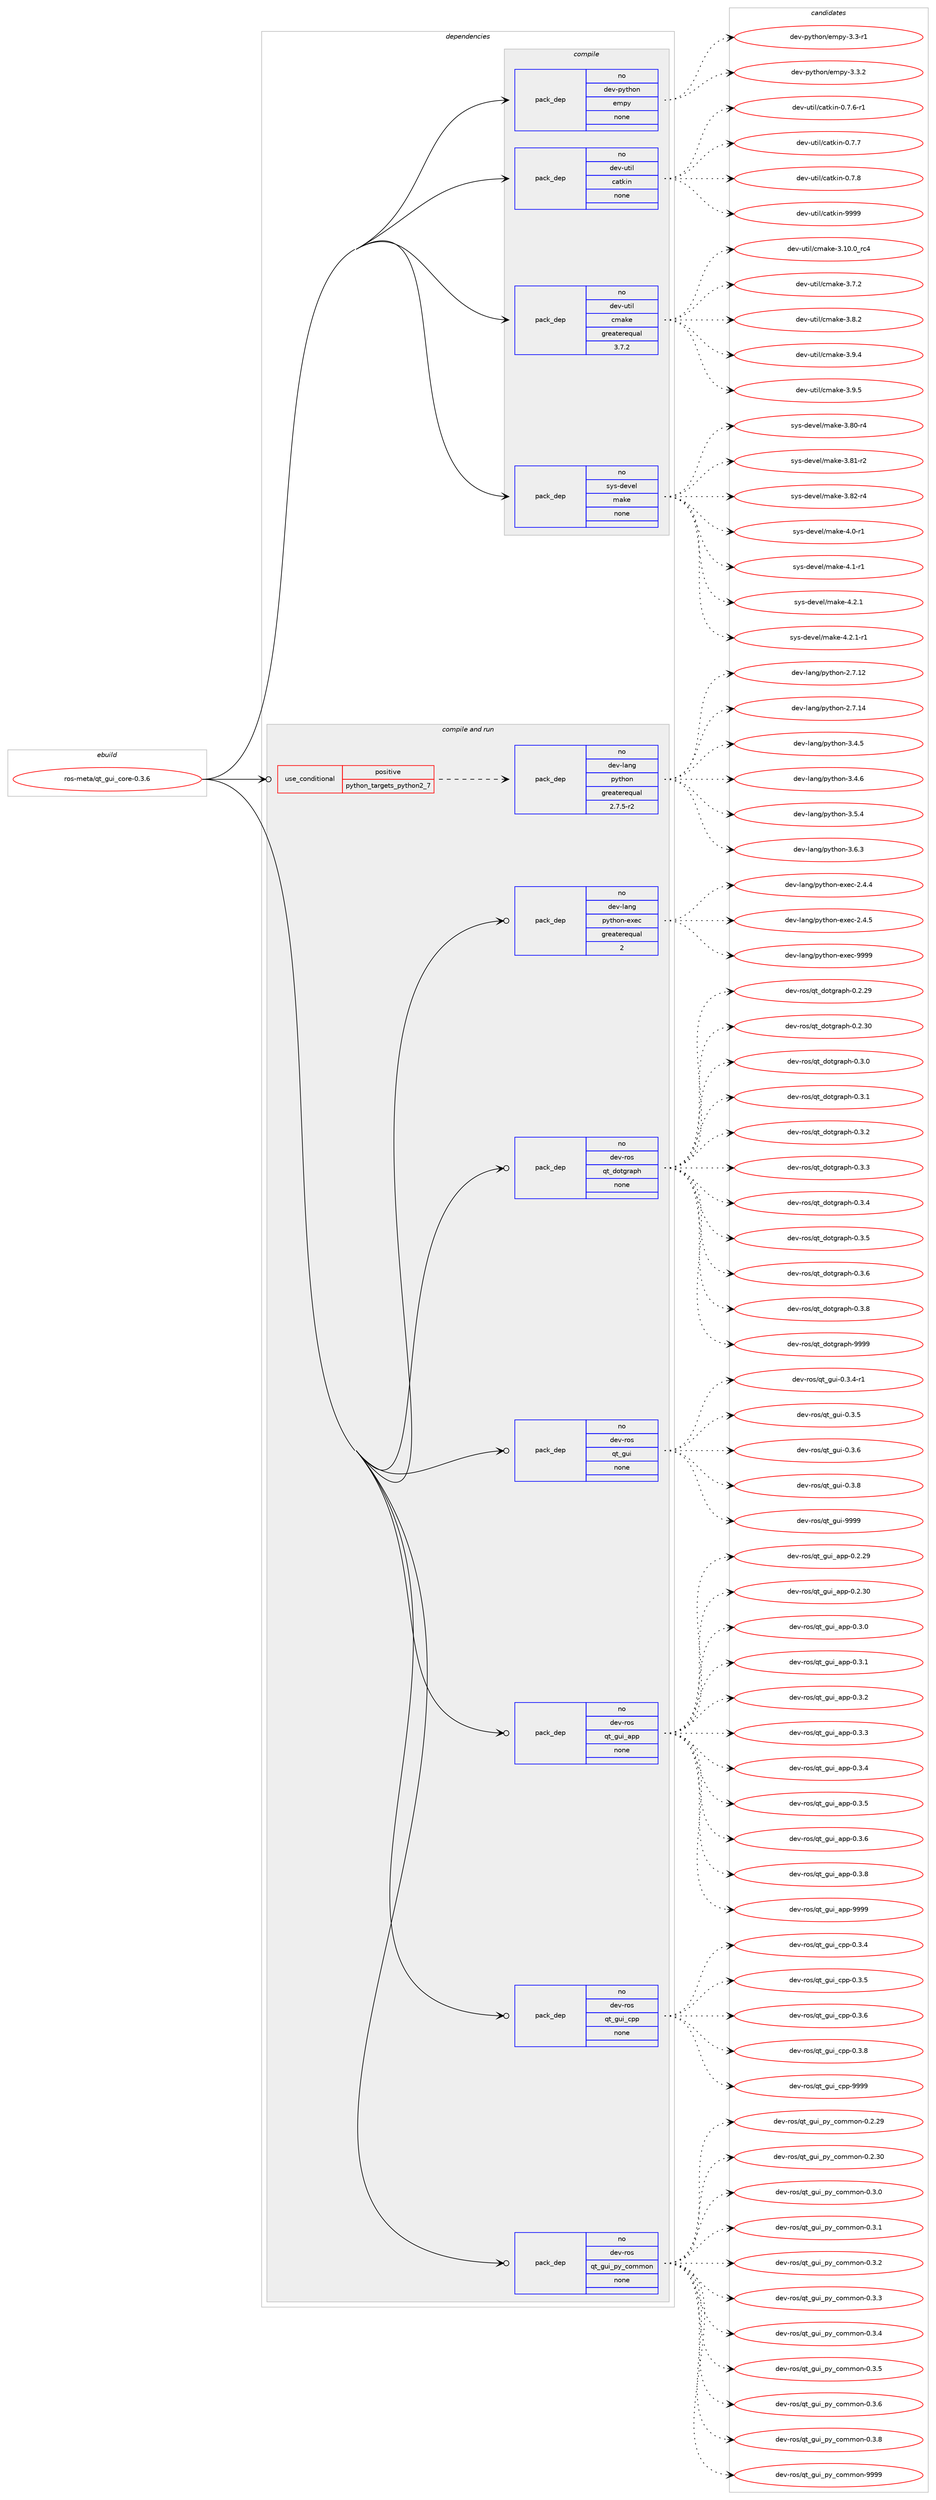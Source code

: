 digraph prolog {

# *************
# Graph options
# *************

newrank=true;
concentrate=true;
compound=true;
graph [rankdir=LR,fontname=Helvetica,fontsize=10,ranksep=1.5];#, ranksep=2.5, nodesep=0.2];
edge  [arrowhead=vee];
node  [fontname=Helvetica,fontsize=10];

# **********
# The ebuild
# **********

subgraph cluster_leftcol {
color=gray;
rank=same;
label=<<i>ebuild</i>>;
id [label="ros-meta/qt_gui_core-0.3.6", color=red, width=4, href="../ros-meta/qt_gui_core-0.3.6.svg"];
}

# ****************
# The dependencies
# ****************

subgraph cluster_midcol {
color=gray;
label=<<i>dependencies</i>>;
subgraph cluster_compile {
fillcolor="#eeeeee";
style=filled;
label=<<i>compile</i>>;
subgraph pack325482 {
dependency442161 [label=<<TABLE BORDER="0" CELLBORDER="1" CELLSPACING="0" CELLPADDING="4" WIDTH="220"><TR><TD ROWSPAN="6" CELLPADDING="30">pack_dep</TD></TR><TR><TD WIDTH="110">no</TD></TR><TR><TD>dev-python</TD></TR><TR><TD>empy</TD></TR><TR><TD>none</TD></TR><TR><TD></TD></TR></TABLE>>, shape=none, color=blue];
}
id:e -> dependency442161:w [weight=20,style="solid",arrowhead="vee"];
subgraph pack325483 {
dependency442162 [label=<<TABLE BORDER="0" CELLBORDER="1" CELLSPACING="0" CELLPADDING="4" WIDTH="220"><TR><TD ROWSPAN="6" CELLPADDING="30">pack_dep</TD></TR><TR><TD WIDTH="110">no</TD></TR><TR><TD>dev-util</TD></TR><TR><TD>catkin</TD></TR><TR><TD>none</TD></TR><TR><TD></TD></TR></TABLE>>, shape=none, color=blue];
}
id:e -> dependency442162:w [weight=20,style="solid",arrowhead="vee"];
subgraph pack325484 {
dependency442163 [label=<<TABLE BORDER="0" CELLBORDER="1" CELLSPACING="0" CELLPADDING="4" WIDTH="220"><TR><TD ROWSPAN="6" CELLPADDING="30">pack_dep</TD></TR><TR><TD WIDTH="110">no</TD></TR><TR><TD>dev-util</TD></TR><TR><TD>cmake</TD></TR><TR><TD>greaterequal</TD></TR><TR><TD>3.7.2</TD></TR></TABLE>>, shape=none, color=blue];
}
id:e -> dependency442163:w [weight=20,style="solid",arrowhead="vee"];
subgraph pack325485 {
dependency442164 [label=<<TABLE BORDER="0" CELLBORDER="1" CELLSPACING="0" CELLPADDING="4" WIDTH="220"><TR><TD ROWSPAN="6" CELLPADDING="30">pack_dep</TD></TR><TR><TD WIDTH="110">no</TD></TR><TR><TD>sys-devel</TD></TR><TR><TD>make</TD></TR><TR><TD>none</TD></TR><TR><TD></TD></TR></TABLE>>, shape=none, color=blue];
}
id:e -> dependency442164:w [weight=20,style="solid",arrowhead="vee"];
}
subgraph cluster_compileandrun {
fillcolor="#eeeeee";
style=filled;
label=<<i>compile and run</i>>;
subgraph cond109030 {
dependency442165 [label=<<TABLE BORDER="0" CELLBORDER="1" CELLSPACING="0" CELLPADDING="4"><TR><TD ROWSPAN="3" CELLPADDING="10">use_conditional</TD></TR><TR><TD>positive</TD></TR><TR><TD>python_targets_python2_7</TD></TR></TABLE>>, shape=none, color=red];
subgraph pack325486 {
dependency442166 [label=<<TABLE BORDER="0" CELLBORDER="1" CELLSPACING="0" CELLPADDING="4" WIDTH="220"><TR><TD ROWSPAN="6" CELLPADDING="30">pack_dep</TD></TR><TR><TD WIDTH="110">no</TD></TR><TR><TD>dev-lang</TD></TR><TR><TD>python</TD></TR><TR><TD>greaterequal</TD></TR><TR><TD>2.7.5-r2</TD></TR></TABLE>>, shape=none, color=blue];
}
dependency442165:e -> dependency442166:w [weight=20,style="dashed",arrowhead="vee"];
}
id:e -> dependency442165:w [weight=20,style="solid",arrowhead="odotvee"];
subgraph pack325487 {
dependency442167 [label=<<TABLE BORDER="0" CELLBORDER="1" CELLSPACING="0" CELLPADDING="4" WIDTH="220"><TR><TD ROWSPAN="6" CELLPADDING="30">pack_dep</TD></TR><TR><TD WIDTH="110">no</TD></TR><TR><TD>dev-lang</TD></TR><TR><TD>python-exec</TD></TR><TR><TD>greaterequal</TD></TR><TR><TD>2</TD></TR></TABLE>>, shape=none, color=blue];
}
id:e -> dependency442167:w [weight=20,style="solid",arrowhead="odotvee"];
subgraph pack325488 {
dependency442168 [label=<<TABLE BORDER="0" CELLBORDER="1" CELLSPACING="0" CELLPADDING="4" WIDTH="220"><TR><TD ROWSPAN="6" CELLPADDING="30">pack_dep</TD></TR><TR><TD WIDTH="110">no</TD></TR><TR><TD>dev-ros</TD></TR><TR><TD>qt_dotgraph</TD></TR><TR><TD>none</TD></TR><TR><TD></TD></TR></TABLE>>, shape=none, color=blue];
}
id:e -> dependency442168:w [weight=20,style="solid",arrowhead="odotvee"];
subgraph pack325489 {
dependency442169 [label=<<TABLE BORDER="0" CELLBORDER="1" CELLSPACING="0" CELLPADDING="4" WIDTH="220"><TR><TD ROWSPAN="6" CELLPADDING="30">pack_dep</TD></TR><TR><TD WIDTH="110">no</TD></TR><TR><TD>dev-ros</TD></TR><TR><TD>qt_gui</TD></TR><TR><TD>none</TD></TR><TR><TD></TD></TR></TABLE>>, shape=none, color=blue];
}
id:e -> dependency442169:w [weight=20,style="solid",arrowhead="odotvee"];
subgraph pack325490 {
dependency442170 [label=<<TABLE BORDER="0" CELLBORDER="1" CELLSPACING="0" CELLPADDING="4" WIDTH="220"><TR><TD ROWSPAN="6" CELLPADDING="30">pack_dep</TD></TR><TR><TD WIDTH="110">no</TD></TR><TR><TD>dev-ros</TD></TR><TR><TD>qt_gui_app</TD></TR><TR><TD>none</TD></TR><TR><TD></TD></TR></TABLE>>, shape=none, color=blue];
}
id:e -> dependency442170:w [weight=20,style="solid",arrowhead="odotvee"];
subgraph pack325491 {
dependency442171 [label=<<TABLE BORDER="0" CELLBORDER="1" CELLSPACING="0" CELLPADDING="4" WIDTH="220"><TR><TD ROWSPAN="6" CELLPADDING="30">pack_dep</TD></TR><TR><TD WIDTH="110">no</TD></TR><TR><TD>dev-ros</TD></TR><TR><TD>qt_gui_cpp</TD></TR><TR><TD>none</TD></TR><TR><TD></TD></TR></TABLE>>, shape=none, color=blue];
}
id:e -> dependency442171:w [weight=20,style="solid",arrowhead="odotvee"];
subgraph pack325492 {
dependency442172 [label=<<TABLE BORDER="0" CELLBORDER="1" CELLSPACING="0" CELLPADDING="4" WIDTH="220"><TR><TD ROWSPAN="6" CELLPADDING="30">pack_dep</TD></TR><TR><TD WIDTH="110">no</TD></TR><TR><TD>dev-ros</TD></TR><TR><TD>qt_gui_py_common</TD></TR><TR><TD>none</TD></TR><TR><TD></TD></TR></TABLE>>, shape=none, color=blue];
}
id:e -> dependency442172:w [weight=20,style="solid",arrowhead="odotvee"];
}
subgraph cluster_run {
fillcolor="#eeeeee";
style=filled;
label=<<i>run</i>>;
}
}

# **************
# The candidates
# **************

subgraph cluster_choices {
rank=same;
color=gray;
label=<<i>candidates</i>>;

subgraph choice325482 {
color=black;
nodesep=1;
choice1001011184511212111610411111047101109112121455146514511449 [label="dev-python/empy-3.3-r1", color=red, width=4,href="../dev-python/empy-3.3-r1.svg"];
choice1001011184511212111610411111047101109112121455146514650 [label="dev-python/empy-3.3.2", color=red, width=4,href="../dev-python/empy-3.3.2.svg"];
dependency442161:e -> choice1001011184511212111610411111047101109112121455146514511449:w [style=dotted,weight="100"];
dependency442161:e -> choice1001011184511212111610411111047101109112121455146514650:w [style=dotted,weight="100"];
}
subgraph choice325483 {
color=black;
nodesep=1;
choice100101118451171161051084799971161071051104548465546544511449 [label="dev-util/catkin-0.7.6-r1", color=red, width=4,href="../dev-util/catkin-0.7.6-r1.svg"];
choice10010111845117116105108479997116107105110454846554655 [label="dev-util/catkin-0.7.7", color=red, width=4,href="../dev-util/catkin-0.7.7.svg"];
choice10010111845117116105108479997116107105110454846554656 [label="dev-util/catkin-0.7.8", color=red, width=4,href="../dev-util/catkin-0.7.8.svg"];
choice100101118451171161051084799971161071051104557575757 [label="dev-util/catkin-9999", color=red, width=4,href="../dev-util/catkin-9999.svg"];
dependency442162:e -> choice100101118451171161051084799971161071051104548465546544511449:w [style=dotted,weight="100"];
dependency442162:e -> choice10010111845117116105108479997116107105110454846554655:w [style=dotted,weight="100"];
dependency442162:e -> choice10010111845117116105108479997116107105110454846554656:w [style=dotted,weight="100"];
dependency442162:e -> choice100101118451171161051084799971161071051104557575757:w [style=dotted,weight="100"];
}
subgraph choice325484 {
color=black;
nodesep=1;
choice1001011184511711610510847991099710710145514649484648951149952 [label="dev-util/cmake-3.10.0_rc4", color=red, width=4,href="../dev-util/cmake-3.10.0_rc4.svg"];
choice10010111845117116105108479910997107101455146554650 [label="dev-util/cmake-3.7.2", color=red, width=4,href="../dev-util/cmake-3.7.2.svg"];
choice10010111845117116105108479910997107101455146564650 [label="dev-util/cmake-3.8.2", color=red, width=4,href="../dev-util/cmake-3.8.2.svg"];
choice10010111845117116105108479910997107101455146574652 [label="dev-util/cmake-3.9.4", color=red, width=4,href="../dev-util/cmake-3.9.4.svg"];
choice10010111845117116105108479910997107101455146574653 [label="dev-util/cmake-3.9.5", color=red, width=4,href="../dev-util/cmake-3.9.5.svg"];
dependency442163:e -> choice1001011184511711610510847991099710710145514649484648951149952:w [style=dotted,weight="100"];
dependency442163:e -> choice10010111845117116105108479910997107101455146554650:w [style=dotted,weight="100"];
dependency442163:e -> choice10010111845117116105108479910997107101455146564650:w [style=dotted,weight="100"];
dependency442163:e -> choice10010111845117116105108479910997107101455146574652:w [style=dotted,weight="100"];
dependency442163:e -> choice10010111845117116105108479910997107101455146574653:w [style=dotted,weight="100"];
}
subgraph choice325485 {
color=black;
nodesep=1;
choice11512111545100101118101108471099710710145514656484511452 [label="sys-devel/make-3.80-r4", color=red, width=4,href="../sys-devel/make-3.80-r4.svg"];
choice11512111545100101118101108471099710710145514656494511450 [label="sys-devel/make-3.81-r2", color=red, width=4,href="../sys-devel/make-3.81-r2.svg"];
choice11512111545100101118101108471099710710145514656504511452 [label="sys-devel/make-3.82-r4", color=red, width=4,href="../sys-devel/make-3.82-r4.svg"];
choice115121115451001011181011084710997107101455246484511449 [label="sys-devel/make-4.0-r1", color=red, width=4,href="../sys-devel/make-4.0-r1.svg"];
choice115121115451001011181011084710997107101455246494511449 [label="sys-devel/make-4.1-r1", color=red, width=4,href="../sys-devel/make-4.1-r1.svg"];
choice115121115451001011181011084710997107101455246504649 [label="sys-devel/make-4.2.1", color=red, width=4,href="../sys-devel/make-4.2.1.svg"];
choice1151211154510010111810110847109971071014552465046494511449 [label="sys-devel/make-4.2.1-r1", color=red, width=4,href="../sys-devel/make-4.2.1-r1.svg"];
dependency442164:e -> choice11512111545100101118101108471099710710145514656484511452:w [style=dotted,weight="100"];
dependency442164:e -> choice11512111545100101118101108471099710710145514656494511450:w [style=dotted,weight="100"];
dependency442164:e -> choice11512111545100101118101108471099710710145514656504511452:w [style=dotted,weight="100"];
dependency442164:e -> choice115121115451001011181011084710997107101455246484511449:w [style=dotted,weight="100"];
dependency442164:e -> choice115121115451001011181011084710997107101455246494511449:w [style=dotted,weight="100"];
dependency442164:e -> choice115121115451001011181011084710997107101455246504649:w [style=dotted,weight="100"];
dependency442164:e -> choice1151211154510010111810110847109971071014552465046494511449:w [style=dotted,weight="100"];
}
subgraph choice325486 {
color=black;
nodesep=1;
choice10010111845108971101034711212111610411111045504655464950 [label="dev-lang/python-2.7.12", color=red, width=4,href="../dev-lang/python-2.7.12.svg"];
choice10010111845108971101034711212111610411111045504655464952 [label="dev-lang/python-2.7.14", color=red, width=4,href="../dev-lang/python-2.7.14.svg"];
choice100101118451089711010347112121116104111110455146524653 [label="dev-lang/python-3.4.5", color=red, width=4,href="../dev-lang/python-3.4.5.svg"];
choice100101118451089711010347112121116104111110455146524654 [label="dev-lang/python-3.4.6", color=red, width=4,href="../dev-lang/python-3.4.6.svg"];
choice100101118451089711010347112121116104111110455146534652 [label="dev-lang/python-3.5.4", color=red, width=4,href="../dev-lang/python-3.5.4.svg"];
choice100101118451089711010347112121116104111110455146544651 [label="dev-lang/python-3.6.3", color=red, width=4,href="../dev-lang/python-3.6.3.svg"];
dependency442166:e -> choice10010111845108971101034711212111610411111045504655464950:w [style=dotted,weight="100"];
dependency442166:e -> choice10010111845108971101034711212111610411111045504655464952:w [style=dotted,weight="100"];
dependency442166:e -> choice100101118451089711010347112121116104111110455146524653:w [style=dotted,weight="100"];
dependency442166:e -> choice100101118451089711010347112121116104111110455146524654:w [style=dotted,weight="100"];
dependency442166:e -> choice100101118451089711010347112121116104111110455146534652:w [style=dotted,weight="100"];
dependency442166:e -> choice100101118451089711010347112121116104111110455146544651:w [style=dotted,weight="100"];
}
subgraph choice325487 {
color=black;
nodesep=1;
choice1001011184510897110103471121211161041111104510112010199455046524652 [label="dev-lang/python-exec-2.4.4", color=red, width=4,href="../dev-lang/python-exec-2.4.4.svg"];
choice1001011184510897110103471121211161041111104510112010199455046524653 [label="dev-lang/python-exec-2.4.5", color=red, width=4,href="../dev-lang/python-exec-2.4.5.svg"];
choice10010111845108971101034711212111610411111045101120101994557575757 [label="dev-lang/python-exec-9999", color=red, width=4,href="../dev-lang/python-exec-9999.svg"];
dependency442167:e -> choice1001011184510897110103471121211161041111104510112010199455046524652:w [style=dotted,weight="100"];
dependency442167:e -> choice1001011184510897110103471121211161041111104510112010199455046524653:w [style=dotted,weight="100"];
dependency442167:e -> choice10010111845108971101034711212111610411111045101120101994557575757:w [style=dotted,weight="100"];
}
subgraph choice325488 {
color=black;
nodesep=1;
choice1001011184511411111547113116951001111161031149711210445484650465057 [label="dev-ros/qt_dotgraph-0.2.29", color=red, width=4,href="../dev-ros/qt_dotgraph-0.2.29.svg"];
choice1001011184511411111547113116951001111161031149711210445484650465148 [label="dev-ros/qt_dotgraph-0.2.30", color=red, width=4,href="../dev-ros/qt_dotgraph-0.2.30.svg"];
choice10010111845114111115471131169510011111610311497112104454846514648 [label="dev-ros/qt_dotgraph-0.3.0", color=red, width=4,href="../dev-ros/qt_dotgraph-0.3.0.svg"];
choice10010111845114111115471131169510011111610311497112104454846514649 [label="dev-ros/qt_dotgraph-0.3.1", color=red, width=4,href="../dev-ros/qt_dotgraph-0.3.1.svg"];
choice10010111845114111115471131169510011111610311497112104454846514650 [label="dev-ros/qt_dotgraph-0.3.2", color=red, width=4,href="../dev-ros/qt_dotgraph-0.3.2.svg"];
choice10010111845114111115471131169510011111610311497112104454846514651 [label="dev-ros/qt_dotgraph-0.3.3", color=red, width=4,href="../dev-ros/qt_dotgraph-0.3.3.svg"];
choice10010111845114111115471131169510011111610311497112104454846514652 [label="dev-ros/qt_dotgraph-0.3.4", color=red, width=4,href="../dev-ros/qt_dotgraph-0.3.4.svg"];
choice10010111845114111115471131169510011111610311497112104454846514653 [label="dev-ros/qt_dotgraph-0.3.5", color=red, width=4,href="../dev-ros/qt_dotgraph-0.3.5.svg"];
choice10010111845114111115471131169510011111610311497112104454846514654 [label="dev-ros/qt_dotgraph-0.3.6", color=red, width=4,href="../dev-ros/qt_dotgraph-0.3.6.svg"];
choice10010111845114111115471131169510011111610311497112104454846514656 [label="dev-ros/qt_dotgraph-0.3.8", color=red, width=4,href="../dev-ros/qt_dotgraph-0.3.8.svg"];
choice100101118451141111154711311695100111116103114971121044557575757 [label="dev-ros/qt_dotgraph-9999", color=red, width=4,href="../dev-ros/qt_dotgraph-9999.svg"];
dependency442168:e -> choice1001011184511411111547113116951001111161031149711210445484650465057:w [style=dotted,weight="100"];
dependency442168:e -> choice1001011184511411111547113116951001111161031149711210445484650465148:w [style=dotted,weight="100"];
dependency442168:e -> choice10010111845114111115471131169510011111610311497112104454846514648:w [style=dotted,weight="100"];
dependency442168:e -> choice10010111845114111115471131169510011111610311497112104454846514649:w [style=dotted,weight="100"];
dependency442168:e -> choice10010111845114111115471131169510011111610311497112104454846514650:w [style=dotted,weight="100"];
dependency442168:e -> choice10010111845114111115471131169510011111610311497112104454846514651:w [style=dotted,weight="100"];
dependency442168:e -> choice10010111845114111115471131169510011111610311497112104454846514652:w [style=dotted,weight="100"];
dependency442168:e -> choice10010111845114111115471131169510011111610311497112104454846514653:w [style=dotted,weight="100"];
dependency442168:e -> choice10010111845114111115471131169510011111610311497112104454846514654:w [style=dotted,weight="100"];
dependency442168:e -> choice10010111845114111115471131169510011111610311497112104454846514656:w [style=dotted,weight="100"];
dependency442168:e -> choice100101118451141111154711311695100111116103114971121044557575757:w [style=dotted,weight="100"];
}
subgraph choice325489 {
color=black;
nodesep=1;
choice1001011184511411111547113116951031171054548465146524511449 [label="dev-ros/qt_gui-0.3.4-r1", color=red, width=4,href="../dev-ros/qt_gui-0.3.4-r1.svg"];
choice100101118451141111154711311695103117105454846514653 [label="dev-ros/qt_gui-0.3.5", color=red, width=4,href="../dev-ros/qt_gui-0.3.5.svg"];
choice100101118451141111154711311695103117105454846514654 [label="dev-ros/qt_gui-0.3.6", color=red, width=4,href="../dev-ros/qt_gui-0.3.6.svg"];
choice100101118451141111154711311695103117105454846514656 [label="dev-ros/qt_gui-0.3.8", color=red, width=4,href="../dev-ros/qt_gui-0.3.8.svg"];
choice1001011184511411111547113116951031171054557575757 [label="dev-ros/qt_gui-9999", color=red, width=4,href="../dev-ros/qt_gui-9999.svg"];
dependency442169:e -> choice1001011184511411111547113116951031171054548465146524511449:w [style=dotted,weight="100"];
dependency442169:e -> choice100101118451141111154711311695103117105454846514653:w [style=dotted,weight="100"];
dependency442169:e -> choice100101118451141111154711311695103117105454846514654:w [style=dotted,weight="100"];
dependency442169:e -> choice100101118451141111154711311695103117105454846514656:w [style=dotted,weight="100"];
dependency442169:e -> choice1001011184511411111547113116951031171054557575757:w [style=dotted,weight="100"];
}
subgraph choice325490 {
color=black;
nodesep=1;
choice100101118451141111154711311695103117105959711211245484650465057 [label="dev-ros/qt_gui_app-0.2.29", color=red, width=4,href="../dev-ros/qt_gui_app-0.2.29.svg"];
choice100101118451141111154711311695103117105959711211245484650465148 [label="dev-ros/qt_gui_app-0.2.30", color=red, width=4,href="../dev-ros/qt_gui_app-0.2.30.svg"];
choice1001011184511411111547113116951031171059597112112454846514648 [label="dev-ros/qt_gui_app-0.3.0", color=red, width=4,href="../dev-ros/qt_gui_app-0.3.0.svg"];
choice1001011184511411111547113116951031171059597112112454846514649 [label="dev-ros/qt_gui_app-0.3.1", color=red, width=4,href="../dev-ros/qt_gui_app-0.3.1.svg"];
choice1001011184511411111547113116951031171059597112112454846514650 [label="dev-ros/qt_gui_app-0.3.2", color=red, width=4,href="../dev-ros/qt_gui_app-0.3.2.svg"];
choice1001011184511411111547113116951031171059597112112454846514651 [label="dev-ros/qt_gui_app-0.3.3", color=red, width=4,href="../dev-ros/qt_gui_app-0.3.3.svg"];
choice1001011184511411111547113116951031171059597112112454846514652 [label="dev-ros/qt_gui_app-0.3.4", color=red, width=4,href="../dev-ros/qt_gui_app-0.3.4.svg"];
choice1001011184511411111547113116951031171059597112112454846514653 [label="dev-ros/qt_gui_app-0.3.5", color=red, width=4,href="../dev-ros/qt_gui_app-0.3.5.svg"];
choice1001011184511411111547113116951031171059597112112454846514654 [label="dev-ros/qt_gui_app-0.3.6", color=red, width=4,href="../dev-ros/qt_gui_app-0.3.6.svg"];
choice1001011184511411111547113116951031171059597112112454846514656 [label="dev-ros/qt_gui_app-0.3.8", color=red, width=4,href="../dev-ros/qt_gui_app-0.3.8.svg"];
choice10010111845114111115471131169510311710595971121124557575757 [label="dev-ros/qt_gui_app-9999", color=red, width=4,href="../dev-ros/qt_gui_app-9999.svg"];
dependency442170:e -> choice100101118451141111154711311695103117105959711211245484650465057:w [style=dotted,weight="100"];
dependency442170:e -> choice100101118451141111154711311695103117105959711211245484650465148:w [style=dotted,weight="100"];
dependency442170:e -> choice1001011184511411111547113116951031171059597112112454846514648:w [style=dotted,weight="100"];
dependency442170:e -> choice1001011184511411111547113116951031171059597112112454846514649:w [style=dotted,weight="100"];
dependency442170:e -> choice1001011184511411111547113116951031171059597112112454846514650:w [style=dotted,weight="100"];
dependency442170:e -> choice1001011184511411111547113116951031171059597112112454846514651:w [style=dotted,weight="100"];
dependency442170:e -> choice1001011184511411111547113116951031171059597112112454846514652:w [style=dotted,weight="100"];
dependency442170:e -> choice1001011184511411111547113116951031171059597112112454846514653:w [style=dotted,weight="100"];
dependency442170:e -> choice1001011184511411111547113116951031171059597112112454846514654:w [style=dotted,weight="100"];
dependency442170:e -> choice1001011184511411111547113116951031171059597112112454846514656:w [style=dotted,weight="100"];
dependency442170:e -> choice10010111845114111115471131169510311710595971121124557575757:w [style=dotted,weight="100"];
}
subgraph choice325491 {
color=black;
nodesep=1;
choice1001011184511411111547113116951031171059599112112454846514652 [label="dev-ros/qt_gui_cpp-0.3.4", color=red, width=4,href="../dev-ros/qt_gui_cpp-0.3.4.svg"];
choice1001011184511411111547113116951031171059599112112454846514653 [label="dev-ros/qt_gui_cpp-0.3.5", color=red, width=4,href="../dev-ros/qt_gui_cpp-0.3.5.svg"];
choice1001011184511411111547113116951031171059599112112454846514654 [label="dev-ros/qt_gui_cpp-0.3.6", color=red, width=4,href="../dev-ros/qt_gui_cpp-0.3.6.svg"];
choice1001011184511411111547113116951031171059599112112454846514656 [label="dev-ros/qt_gui_cpp-0.3.8", color=red, width=4,href="../dev-ros/qt_gui_cpp-0.3.8.svg"];
choice10010111845114111115471131169510311710595991121124557575757 [label="dev-ros/qt_gui_cpp-9999", color=red, width=4,href="../dev-ros/qt_gui_cpp-9999.svg"];
dependency442171:e -> choice1001011184511411111547113116951031171059599112112454846514652:w [style=dotted,weight="100"];
dependency442171:e -> choice1001011184511411111547113116951031171059599112112454846514653:w [style=dotted,weight="100"];
dependency442171:e -> choice1001011184511411111547113116951031171059599112112454846514654:w [style=dotted,weight="100"];
dependency442171:e -> choice1001011184511411111547113116951031171059599112112454846514656:w [style=dotted,weight="100"];
dependency442171:e -> choice10010111845114111115471131169510311710595991121124557575757:w [style=dotted,weight="100"];
}
subgraph choice325492 {
color=black;
nodesep=1;
choice10010111845114111115471131169510311710595112121959911110910911111045484650465057 [label="dev-ros/qt_gui_py_common-0.2.29", color=red, width=4,href="../dev-ros/qt_gui_py_common-0.2.29.svg"];
choice10010111845114111115471131169510311710595112121959911110910911111045484650465148 [label="dev-ros/qt_gui_py_common-0.2.30", color=red, width=4,href="../dev-ros/qt_gui_py_common-0.2.30.svg"];
choice100101118451141111154711311695103117105951121219599111109109111110454846514648 [label="dev-ros/qt_gui_py_common-0.3.0", color=red, width=4,href="../dev-ros/qt_gui_py_common-0.3.0.svg"];
choice100101118451141111154711311695103117105951121219599111109109111110454846514649 [label="dev-ros/qt_gui_py_common-0.3.1", color=red, width=4,href="../dev-ros/qt_gui_py_common-0.3.1.svg"];
choice100101118451141111154711311695103117105951121219599111109109111110454846514650 [label="dev-ros/qt_gui_py_common-0.3.2", color=red, width=4,href="../dev-ros/qt_gui_py_common-0.3.2.svg"];
choice100101118451141111154711311695103117105951121219599111109109111110454846514651 [label="dev-ros/qt_gui_py_common-0.3.3", color=red, width=4,href="../dev-ros/qt_gui_py_common-0.3.3.svg"];
choice100101118451141111154711311695103117105951121219599111109109111110454846514652 [label="dev-ros/qt_gui_py_common-0.3.4", color=red, width=4,href="../dev-ros/qt_gui_py_common-0.3.4.svg"];
choice100101118451141111154711311695103117105951121219599111109109111110454846514653 [label="dev-ros/qt_gui_py_common-0.3.5", color=red, width=4,href="../dev-ros/qt_gui_py_common-0.3.5.svg"];
choice100101118451141111154711311695103117105951121219599111109109111110454846514654 [label="dev-ros/qt_gui_py_common-0.3.6", color=red, width=4,href="../dev-ros/qt_gui_py_common-0.3.6.svg"];
choice100101118451141111154711311695103117105951121219599111109109111110454846514656 [label="dev-ros/qt_gui_py_common-0.3.8", color=red, width=4,href="../dev-ros/qt_gui_py_common-0.3.8.svg"];
choice1001011184511411111547113116951031171059511212195991111091091111104557575757 [label="dev-ros/qt_gui_py_common-9999", color=red, width=4,href="../dev-ros/qt_gui_py_common-9999.svg"];
dependency442172:e -> choice10010111845114111115471131169510311710595112121959911110910911111045484650465057:w [style=dotted,weight="100"];
dependency442172:e -> choice10010111845114111115471131169510311710595112121959911110910911111045484650465148:w [style=dotted,weight="100"];
dependency442172:e -> choice100101118451141111154711311695103117105951121219599111109109111110454846514648:w [style=dotted,weight="100"];
dependency442172:e -> choice100101118451141111154711311695103117105951121219599111109109111110454846514649:w [style=dotted,weight="100"];
dependency442172:e -> choice100101118451141111154711311695103117105951121219599111109109111110454846514650:w [style=dotted,weight="100"];
dependency442172:e -> choice100101118451141111154711311695103117105951121219599111109109111110454846514651:w [style=dotted,weight="100"];
dependency442172:e -> choice100101118451141111154711311695103117105951121219599111109109111110454846514652:w [style=dotted,weight="100"];
dependency442172:e -> choice100101118451141111154711311695103117105951121219599111109109111110454846514653:w [style=dotted,weight="100"];
dependency442172:e -> choice100101118451141111154711311695103117105951121219599111109109111110454846514654:w [style=dotted,weight="100"];
dependency442172:e -> choice100101118451141111154711311695103117105951121219599111109109111110454846514656:w [style=dotted,weight="100"];
dependency442172:e -> choice1001011184511411111547113116951031171059511212195991111091091111104557575757:w [style=dotted,weight="100"];
}
}

}
